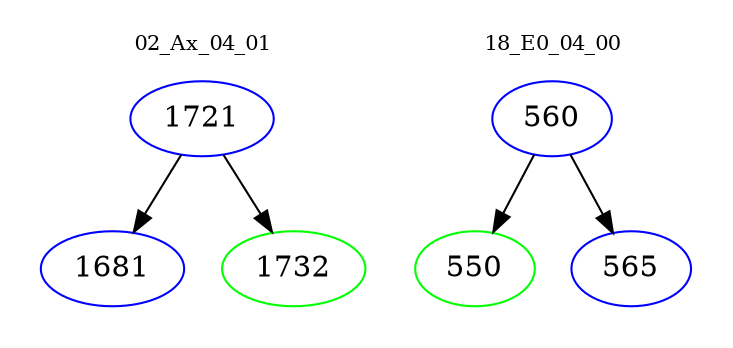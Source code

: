 digraph{
subgraph cluster_0 {
color = white
label = "02_Ax_04_01";
fontsize=10;
T0_1721 [label="1721", color="blue"]
T0_1721 -> T0_1681 [color="black"]
T0_1681 [label="1681", color="blue"]
T0_1721 -> T0_1732 [color="black"]
T0_1732 [label="1732", color="green"]
}
subgraph cluster_1 {
color = white
label = "18_E0_04_00";
fontsize=10;
T1_560 [label="560", color="blue"]
T1_560 -> T1_550 [color="black"]
T1_550 [label="550", color="green"]
T1_560 -> T1_565 [color="black"]
T1_565 [label="565", color="blue"]
}
}
